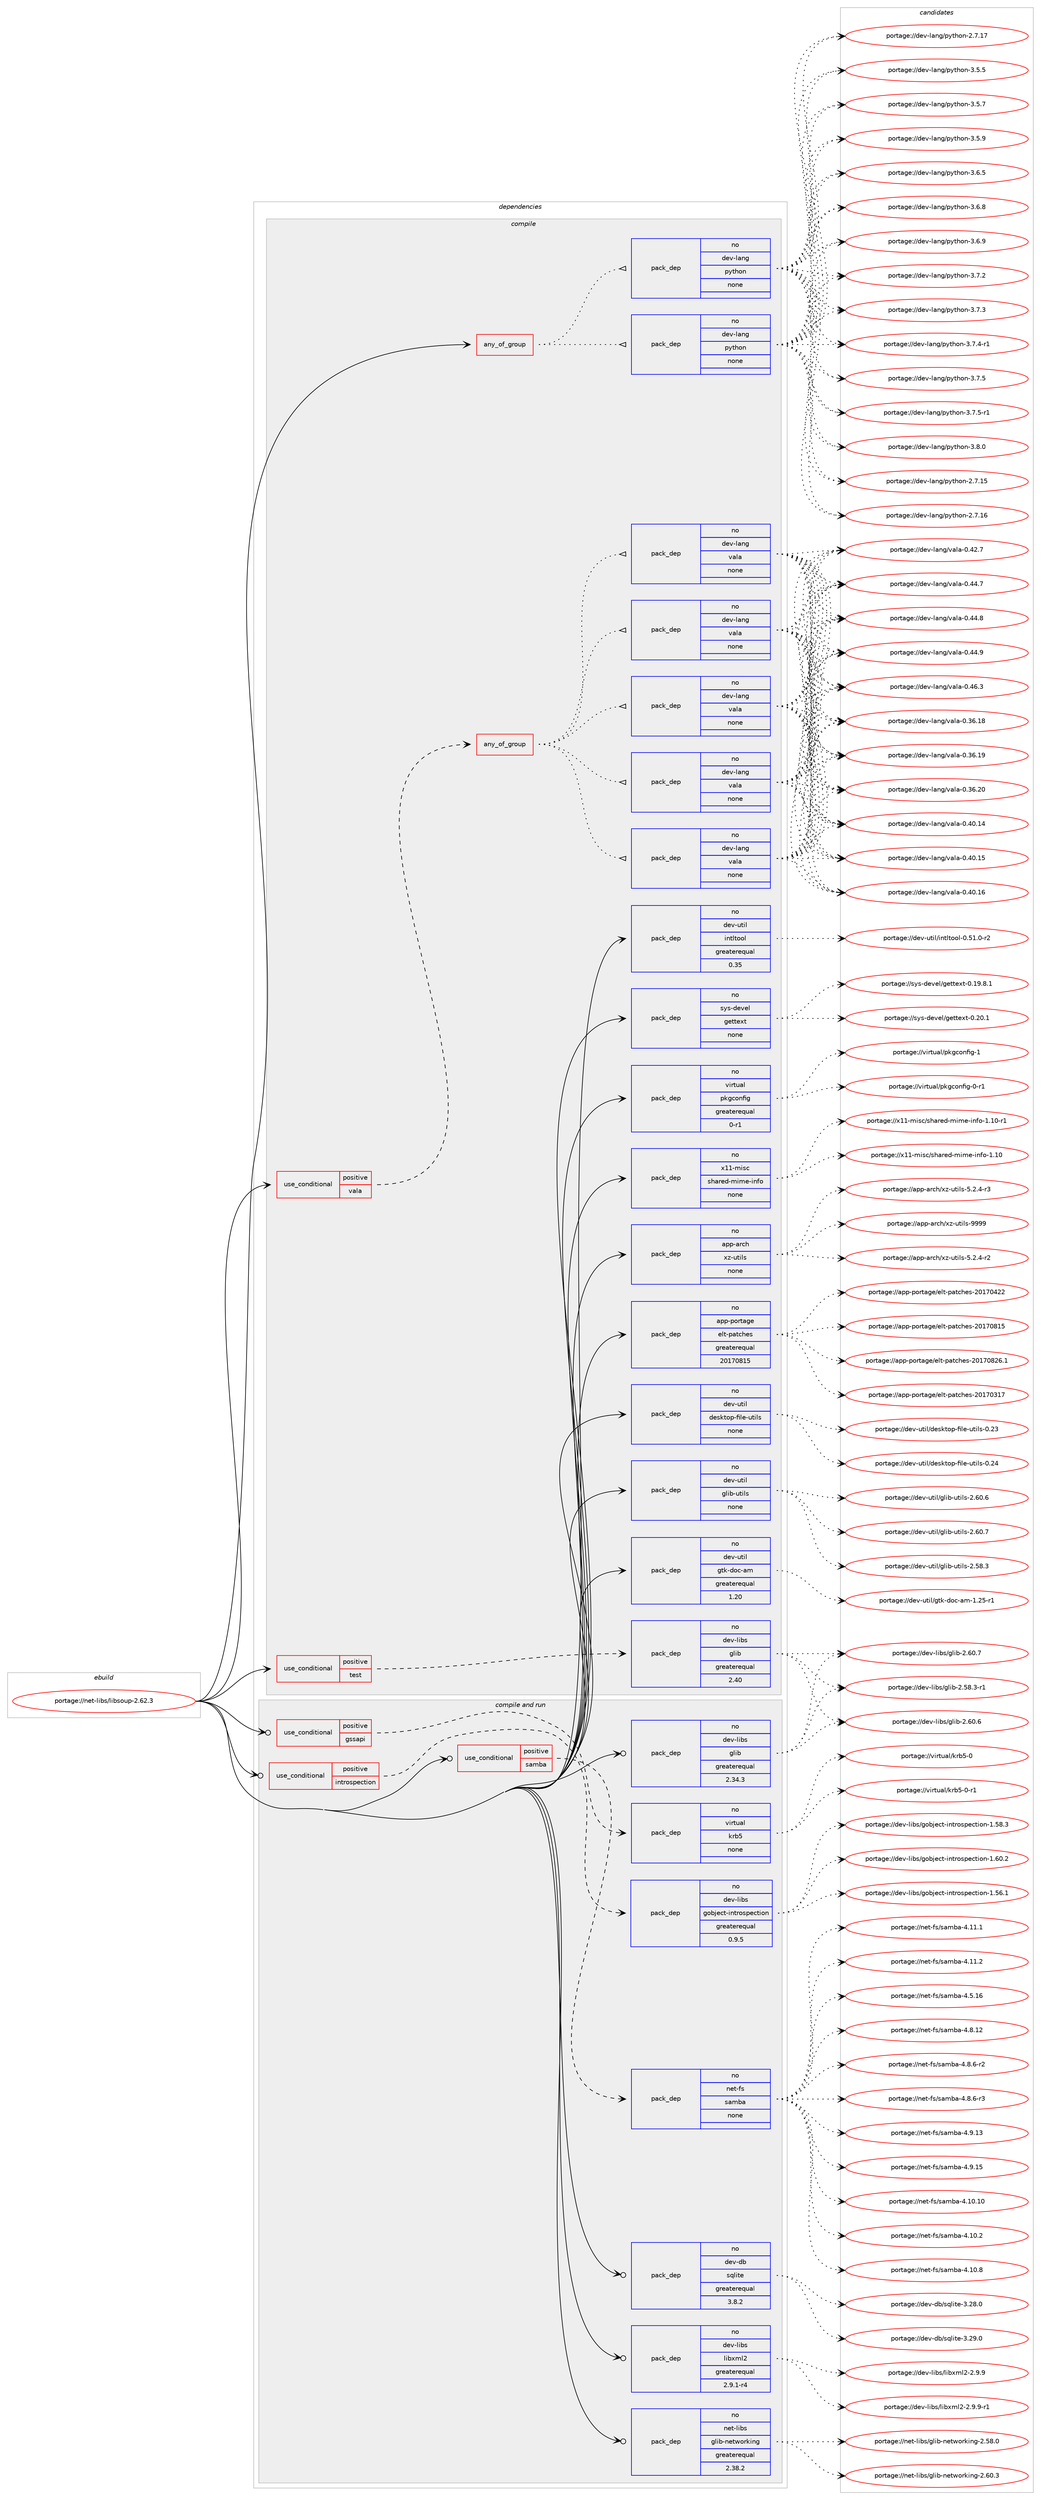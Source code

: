 digraph prolog {

# *************
# Graph options
# *************

newrank=true;
concentrate=true;
compound=true;
graph [rankdir=LR,fontname=Helvetica,fontsize=10,ranksep=1.5];#, ranksep=2.5, nodesep=0.2];
edge  [arrowhead=vee];
node  [fontname=Helvetica,fontsize=10];

# **********
# The ebuild
# **********

subgraph cluster_leftcol {
color=gray;
rank=same;
label=<<i>ebuild</i>>;
id [label="portage://net-libs/libsoup-2.62.3", color=red, width=4, href="../net-libs/libsoup-2.62.3.svg"];
}

# ****************
# The dependencies
# ****************

subgraph cluster_midcol {
color=gray;
label=<<i>dependencies</i>>;
subgraph cluster_compile {
fillcolor="#eeeeee";
style=filled;
label=<<i>compile</i>>;
subgraph any5831 {
dependency360179 [label=<<TABLE BORDER="0" CELLBORDER="1" CELLSPACING="0" CELLPADDING="4"><TR><TD CELLPADDING="10">any_of_group</TD></TR></TABLE>>, shape=none, color=red];subgraph pack264161 {
dependency360180 [label=<<TABLE BORDER="0" CELLBORDER="1" CELLSPACING="0" CELLPADDING="4" WIDTH="220"><TR><TD ROWSPAN="6" CELLPADDING="30">pack_dep</TD></TR><TR><TD WIDTH="110">no</TD></TR><TR><TD>dev-lang</TD></TR><TR><TD>python</TD></TR><TR><TD>none</TD></TR><TR><TD></TD></TR></TABLE>>, shape=none, color=blue];
}
dependency360179:e -> dependency360180:w [weight=20,style="dotted",arrowhead="oinv"];
subgraph pack264162 {
dependency360181 [label=<<TABLE BORDER="0" CELLBORDER="1" CELLSPACING="0" CELLPADDING="4" WIDTH="220"><TR><TD ROWSPAN="6" CELLPADDING="30">pack_dep</TD></TR><TR><TD WIDTH="110">no</TD></TR><TR><TD>dev-lang</TD></TR><TR><TD>python</TD></TR><TR><TD>none</TD></TR><TR><TD></TD></TR></TABLE>>, shape=none, color=blue];
}
dependency360179:e -> dependency360181:w [weight=20,style="dotted",arrowhead="oinv"];
}
id:e -> dependency360179:w [weight=20,style="solid",arrowhead="vee"];
subgraph cond90035 {
dependency360182 [label=<<TABLE BORDER="0" CELLBORDER="1" CELLSPACING="0" CELLPADDING="4"><TR><TD ROWSPAN="3" CELLPADDING="10">use_conditional</TD></TR><TR><TD>positive</TD></TR><TR><TD>test</TD></TR></TABLE>>, shape=none, color=red];
subgraph pack264163 {
dependency360183 [label=<<TABLE BORDER="0" CELLBORDER="1" CELLSPACING="0" CELLPADDING="4" WIDTH="220"><TR><TD ROWSPAN="6" CELLPADDING="30">pack_dep</TD></TR><TR><TD WIDTH="110">no</TD></TR><TR><TD>dev-libs</TD></TR><TR><TD>glib</TD></TR><TR><TD>greaterequal</TD></TR><TR><TD>2.40</TD></TR></TABLE>>, shape=none, color=blue];
}
dependency360182:e -> dependency360183:w [weight=20,style="dashed",arrowhead="vee"];
}
id:e -> dependency360182:w [weight=20,style="solid",arrowhead="vee"];
subgraph cond90036 {
dependency360184 [label=<<TABLE BORDER="0" CELLBORDER="1" CELLSPACING="0" CELLPADDING="4"><TR><TD ROWSPAN="3" CELLPADDING="10">use_conditional</TD></TR><TR><TD>positive</TD></TR><TR><TD>vala</TD></TR></TABLE>>, shape=none, color=red];
subgraph any5832 {
dependency360185 [label=<<TABLE BORDER="0" CELLBORDER="1" CELLSPACING="0" CELLPADDING="4"><TR><TD CELLPADDING="10">any_of_group</TD></TR></TABLE>>, shape=none, color=red];subgraph pack264164 {
dependency360186 [label=<<TABLE BORDER="0" CELLBORDER="1" CELLSPACING="0" CELLPADDING="4" WIDTH="220"><TR><TD ROWSPAN="6" CELLPADDING="30">pack_dep</TD></TR><TR><TD WIDTH="110">no</TD></TR><TR><TD>dev-lang</TD></TR><TR><TD>vala</TD></TR><TR><TD>none</TD></TR><TR><TD></TD></TR></TABLE>>, shape=none, color=blue];
}
dependency360185:e -> dependency360186:w [weight=20,style="dotted",arrowhead="oinv"];
subgraph pack264165 {
dependency360187 [label=<<TABLE BORDER="0" CELLBORDER="1" CELLSPACING="0" CELLPADDING="4" WIDTH="220"><TR><TD ROWSPAN="6" CELLPADDING="30">pack_dep</TD></TR><TR><TD WIDTH="110">no</TD></TR><TR><TD>dev-lang</TD></TR><TR><TD>vala</TD></TR><TR><TD>none</TD></TR><TR><TD></TD></TR></TABLE>>, shape=none, color=blue];
}
dependency360185:e -> dependency360187:w [weight=20,style="dotted",arrowhead="oinv"];
subgraph pack264166 {
dependency360188 [label=<<TABLE BORDER="0" CELLBORDER="1" CELLSPACING="0" CELLPADDING="4" WIDTH="220"><TR><TD ROWSPAN="6" CELLPADDING="30">pack_dep</TD></TR><TR><TD WIDTH="110">no</TD></TR><TR><TD>dev-lang</TD></TR><TR><TD>vala</TD></TR><TR><TD>none</TD></TR><TR><TD></TD></TR></TABLE>>, shape=none, color=blue];
}
dependency360185:e -> dependency360188:w [weight=20,style="dotted",arrowhead="oinv"];
subgraph pack264167 {
dependency360189 [label=<<TABLE BORDER="0" CELLBORDER="1" CELLSPACING="0" CELLPADDING="4" WIDTH="220"><TR><TD ROWSPAN="6" CELLPADDING="30">pack_dep</TD></TR><TR><TD WIDTH="110">no</TD></TR><TR><TD>dev-lang</TD></TR><TR><TD>vala</TD></TR><TR><TD>none</TD></TR><TR><TD></TD></TR></TABLE>>, shape=none, color=blue];
}
dependency360185:e -> dependency360189:w [weight=20,style="dotted",arrowhead="oinv"];
subgraph pack264168 {
dependency360190 [label=<<TABLE BORDER="0" CELLBORDER="1" CELLSPACING="0" CELLPADDING="4" WIDTH="220"><TR><TD ROWSPAN="6" CELLPADDING="30">pack_dep</TD></TR><TR><TD WIDTH="110">no</TD></TR><TR><TD>dev-lang</TD></TR><TR><TD>vala</TD></TR><TR><TD>none</TD></TR><TR><TD></TD></TR></TABLE>>, shape=none, color=blue];
}
dependency360185:e -> dependency360190:w [weight=20,style="dotted",arrowhead="oinv"];
}
dependency360184:e -> dependency360185:w [weight=20,style="dashed",arrowhead="vee"];
}
id:e -> dependency360184:w [weight=20,style="solid",arrowhead="vee"];
subgraph pack264169 {
dependency360191 [label=<<TABLE BORDER="0" CELLBORDER="1" CELLSPACING="0" CELLPADDING="4" WIDTH="220"><TR><TD ROWSPAN="6" CELLPADDING="30">pack_dep</TD></TR><TR><TD WIDTH="110">no</TD></TR><TR><TD>app-arch</TD></TR><TR><TD>xz-utils</TD></TR><TR><TD>none</TD></TR><TR><TD></TD></TR></TABLE>>, shape=none, color=blue];
}
id:e -> dependency360191:w [weight=20,style="solid",arrowhead="vee"];
subgraph pack264170 {
dependency360192 [label=<<TABLE BORDER="0" CELLBORDER="1" CELLSPACING="0" CELLPADDING="4" WIDTH="220"><TR><TD ROWSPAN="6" CELLPADDING="30">pack_dep</TD></TR><TR><TD WIDTH="110">no</TD></TR><TR><TD>app-portage</TD></TR><TR><TD>elt-patches</TD></TR><TR><TD>greaterequal</TD></TR><TR><TD>20170815</TD></TR></TABLE>>, shape=none, color=blue];
}
id:e -> dependency360192:w [weight=20,style="solid",arrowhead="vee"];
subgraph pack264171 {
dependency360193 [label=<<TABLE BORDER="0" CELLBORDER="1" CELLSPACING="0" CELLPADDING="4" WIDTH="220"><TR><TD ROWSPAN="6" CELLPADDING="30">pack_dep</TD></TR><TR><TD WIDTH="110">no</TD></TR><TR><TD>dev-util</TD></TR><TR><TD>desktop-file-utils</TD></TR><TR><TD>none</TD></TR><TR><TD></TD></TR></TABLE>>, shape=none, color=blue];
}
id:e -> dependency360193:w [weight=20,style="solid",arrowhead="vee"];
subgraph pack264172 {
dependency360194 [label=<<TABLE BORDER="0" CELLBORDER="1" CELLSPACING="0" CELLPADDING="4" WIDTH="220"><TR><TD ROWSPAN="6" CELLPADDING="30">pack_dep</TD></TR><TR><TD WIDTH="110">no</TD></TR><TR><TD>dev-util</TD></TR><TR><TD>glib-utils</TD></TR><TR><TD>none</TD></TR><TR><TD></TD></TR></TABLE>>, shape=none, color=blue];
}
id:e -> dependency360194:w [weight=20,style="solid",arrowhead="vee"];
subgraph pack264173 {
dependency360195 [label=<<TABLE BORDER="0" CELLBORDER="1" CELLSPACING="0" CELLPADDING="4" WIDTH="220"><TR><TD ROWSPAN="6" CELLPADDING="30">pack_dep</TD></TR><TR><TD WIDTH="110">no</TD></TR><TR><TD>dev-util</TD></TR><TR><TD>gtk-doc-am</TD></TR><TR><TD>greaterequal</TD></TR><TR><TD>1.20</TD></TR></TABLE>>, shape=none, color=blue];
}
id:e -> dependency360195:w [weight=20,style="solid",arrowhead="vee"];
subgraph pack264174 {
dependency360196 [label=<<TABLE BORDER="0" CELLBORDER="1" CELLSPACING="0" CELLPADDING="4" WIDTH="220"><TR><TD ROWSPAN="6" CELLPADDING="30">pack_dep</TD></TR><TR><TD WIDTH="110">no</TD></TR><TR><TD>dev-util</TD></TR><TR><TD>intltool</TD></TR><TR><TD>greaterequal</TD></TR><TR><TD>0.35</TD></TR></TABLE>>, shape=none, color=blue];
}
id:e -> dependency360196:w [weight=20,style="solid",arrowhead="vee"];
subgraph pack264175 {
dependency360197 [label=<<TABLE BORDER="0" CELLBORDER="1" CELLSPACING="0" CELLPADDING="4" WIDTH="220"><TR><TD ROWSPAN="6" CELLPADDING="30">pack_dep</TD></TR><TR><TD WIDTH="110">no</TD></TR><TR><TD>sys-devel</TD></TR><TR><TD>gettext</TD></TR><TR><TD>none</TD></TR><TR><TD></TD></TR></TABLE>>, shape=none, color=blue];
}
id:e -> dependency360197:w [weight=20,style="solid",arrowhead="vee"];
subgraph pack264176 {
dependency360198 [label=<<TABLE BORDER="0" CELLBORDER="1" CELLSPACING="0" CELLPADDING="4" WIDTH="220"><TR><TD ROWSPAN="6" CELLPADDING="30">pack_dep</TD></TR><TR><TD WIDTH="110">no</TD></TR><TR><TD>virtual</TD></TR><TR><TD>pkgconfig</TD></TR><TR><TD>greaterequal</TD></TR><TR><TD>0-r1</TD></TR></TABLE>>, shape=none, color=blue];
}
id:e -> dependency360198:w [weight=20,style="solid",arrowhead="vee"];
subgraph pack264177 {
dependency360199 [label=<<TABLE BORDER="0" CELLBORDER="1" CELLSPACING="0" CELLPADDING="4" WIDTH="220"><TR><TD ROWSPAN="6" CELLPADDING="30">pack_dep</TD></TR><TR><TD WIDTH="110">no</TD></TR><TR><TD>x11-misc</TD></TR><TR><TD>shared-mime-info</TD></TR><TR><TD>none</TD></TR><TR><TD></TD></TR></TABLE>>, shape=none, color=blue];
}
id:e -> dependency360199:w [weight=20,style="solid",arrowhead="vee"];
}
subgraph cluster_compileandrun {
fillcolor="#eeeeee";
style=filled;
label=<<i>compile and run</i>>;
subgraph cond90037 {
dependency360200 [label=<<TABLE BORDER="0" CELLBORDER="1" CELLSPACING="0" CELLPADDING="4"><TR><TD ROWSPAN="3" CELLPADDING="10">use_conditional</TD></TR><TR><TD>positive</TD></TR><TR><TD>gssapi</TD></TR></TABLE>>, shape=none, color=red];
subgraph pack264178 {
dependency360201 [label=<<TABLE BORDER="0" CELLBORDER="1" CELLSPACING="0" CELLPADDING="4" WIDTH="220"><TR><TD ROWSPAN="6" CELLPADDING="30">pack_dep</TD></TR><TR><TD WIDTH="110">no</TD></TR><TR><TD>virtual</TD></TR><TR><TD>krb5</TD></TR><TR><TD>none</TD></TR><TR><TD></TD></TR></TABLE>>, shape=none, color=blue];
}
dependency360200:e -> dependency360201:w [weight=20,style="dashed",arrowhead="vee"];
}
id:e -> dependency360200:w [weight=20,style="solid",arrowhead="odotvee"];
subgraph cond90038 {
dependency360202 [label=<<TABLE BORDER="0" CELLBORDER="1" CELLSPACING="0" CELLPADDING="4"><TR><TD ROWSPAN="3" CELLPADDING="10">use_conditional</TD></TR><TR><TD>positive</TD></TR><TR><TD>introspection</TD></TR></TABLE>>, shape=none, color=red];
subgraph pack264179 {
dependency360203 [label=<<TABLE BORDER="0" CELLBORDER="1" CELLSPACING="0" CELLPADDING="4" WIDTH="220"><TR><TD ROWSPAN="6" CELLPADDING="30">pack_dep</TD></TR><TR><TD WIDTH="110">no</TD></TR><TR><TD>dev-libs</TD></TR><TR><TD>gobject-introspection</TD></TR><TR><TD>greaterequal</TD></TR><TR><TD>0.9.5</TD></TR></TABLE>>, shape=none, color=blue];
}
dependency360202:e -> dependency360203:w [weight=20,style="dashed",arrowhead="vee"];
}
id:e -> dependency360202:w [weight=20,style="solid",arrowhead="odotvee"];
subgraph cond90039 {
dependency360204 [label=<<TABLE BORDER="0" CELLBORDER="1" CELLSPACING="0" CELLPADDING="4"><TR><TD ROWSPAN="3" CELLPADDING="10">use_conditional</TD></TR><TR><TD>positive</TD></TR><TR><TD>samba</TD></TR></TABLE>>, shape=none, color=red];
subgraph pack264180 {
dependency360205 [label=<<TABLE BORDER="0" CELLBORDER="1" CELLSPACING="0" CELLPADDING="4" WIDTH="220"><TR><TD ROWSPAN="6" CELLPADDING="30">pack_dep</TD></TR><TR><TD WIDTH="110">no</TD></TR><TR><TD>net-fs</TD></TR><TR><TD>samba</TD></TR><TR><TD>none</TD></TR><TR><TD></TD></TR></TABLE>>, shape=none, color=blue];
}
dependency360204:e -> dependency360205:w [weight=20,style="dashed",arrowhead="vee"];
}
id:e -> dependency360204:w [weight=20,style="solid",arrowhead="odotvee"];
subgraph pack264181 {
dependency360206 [label=<<TABLE BORDER="0" CELLBORDER="1" CELLSPACING="0" CELLPADDING="4" WIDTH="220"><TR><TD ROWSPAN="6" CELLPADDING="30">pack_dep</TD></TR><TR><TD WIDTH="110">no</TD></TR><TR><TD>dev-db</TD></TR><TR><TD>sqlite</TD></TR><TR><TD>greaterequal</TD></TR><TR><TD>3.8.2</TD></TR></TABLE>>, shape=none, color=blue];
}
id:e -> dependency360206:w [weight=20,style="solid",arrowhead="odotvee"];
subgraph pack264182 {
dependency360207 [label=<<TABLE BORDER="0" CELLBORDER="1" CELLSPACING="0" CELLPADDING="4" WIDTH="220"><TR><TD ROWSPAN="6" CELLPADDING="30">pack_dep</TD></TR><TR><TD WIDTH="110">no</TD></TR><TR><TD>dev-libs</TD></TR><TR><TD>glib</TD></TR><TR><TD>greaterequal</TD></TR><TR><TD>2.34.3</TD></TR></TABLE>>, shape=none, color=blue];
}
id:e -> dependency360207:w [weight=20,style="solid",arrowhead="odotvee"];
subgraph pack264183 {
dependency360208 [label=<<TABLE BORDER="0" CELLBORDER="1" CELLSPACING="0" CELLPADDING="4" WIDTH="220"><TR><TD ROWSPAN="6" CELLPADDING="30">pack_dep</TD></TR><TR><TD WIDTH="110">no</TD></TR><TR><TD>dev-libs</TD></TR><TR><TD>libxml2</TD></TR><TR><TD>greaterequal</TD></TR><TR><TD>2.9.1-r4</TD></TR></TABLE>>, shape=none, color=blue];
}
id:e -> dependency360208:w [weight=20,style="solid",arrowhead="odotvee"];
subgraph pack264184 {
dependency360209 [label=<<TABLE BORDER="0" CELLBORDER="1" CELLSPACING="0" CELLPADDING="4" WIDTH="220"><TR><TD ROWSPAN="6" CELLPADDING="30">pack_dep</TD></TR><TR><TD WIDTH="110">no</TD></TR><TR><TD>net-libs</TD></TR><TR><TD>glib-networking</TD></TR><TR><TD>greaterequal</TD></TR><TR><TD>2.38.2</TD></TR></TABLE>>, shape=none, color=blue];
}
id:e -> dependency360209:w [weight=20,style="solid",arrowhead="odotvee"];
}
subgraph cluster_run {
fillcolor="#eeeeee";
style=filled;
label=<<i>run</i>>;
}
}

# **************
# The candidates
# **************

subgraph cluster_choices {
rank=same;
color=gray;
label=<<i>candidates</i>>;

subgraph choice264161 {
color=black;
nodesep=1;
choiceportage10010111845108971101034711212111610411111045504655464953 [label="portage://dev-lang/python-2.7.15", color=red, width=4,href="../dev-lang/python-2.7.15.svg"];
choiceportage10010111845108971101034711212111610411111045504655464954 [label="portage://dev-lang/python-2.7.16", color=red, width=4,href="../dev-lang/python-2.7.16.svg"];
choiceportage10010111845108971101034711212111610411111045504655464955 [label="portage://dev-lang/python-2.7.17", color=red, width=4,href="../dev-lang/python-2.7.17.svg"];
choiceportage100101118451089711010347112121116104111110455146534653 [label="portage://dev-lang/python-3.5.5", color=red, width=4,href="../dev-lang/python-3.5.5.svg"];
choiceportage100101118451089711010347112121116104111110455146534655 [label="portage://dev-lang/python-3.5.7", color=red, width=4,href="../dev-lang/python-3.5.7.svg"];
choiceportage100101118451089711010347112121116104111110455146534657 [label="portage://dev-lang/python-3.5.9", color=red, width=4,href="../dev-lang/python-3.5.9.svg"];
choiceportage100101118451089711010347112121116104111110455146544653 [label="portage://dev-lang/python-3.6.5", color=red, width=4,href="../dev-lang/python-3.6.5.svg"];
choiceportage100101118451089711010347112121116104111110455146544656 [label="portage://dev-lang/python-3.6.8", color=red, width=4,href="../dev-lang/python-3.6.8.svg"];
choiceportage100101118451089711010347112121116104111110455146544657 [label="portage://dev-lang/python-3.6.9", color=red, width=4,href="../dev-lang/python-3.6.9.svg"];
choiceportage100101118451089711010347112121116104111110455146554650 [label="portage://dev-lang/python-3.7.2", color=red, width=4,href="../dev-lang/python-3.7.2.svg"];
choiceportage100101118451089711010347112121116104111110455146554651 [label="portage://dev-lang/python-3.7.3", color=red, width=4,href="../dev-lang/python-3.7.3.svg"];
choiceportage1001011184510897110103471121211161041111104551465546524511449 [label="portage://dev-lang/python-3.7.4-r1", color=red, width=4,href="../dev-lang/python-3.7.4-r1.svg"];
choiceportage100101118451089711010347112121116104111110455146554653 [label="portage://dev-lang/python-3.7.5", color=red, width=4,href="../dev-lang/python-3.7.5.svg"];
choiceportage1001011184510897110103471121211161041111104551465546534511449 [label="portage://dev-lang/python-3.7.5-r1", color=red, width=4,href="../dev-lang/python-3.7.5-r1.svg"];
choiceportage100101118451089711010347112121116104111110455146564648 [label="portage://dev-lang/python-3.8.0", color=red, width=4,href="../dev-lang/python-3.8.0.svg"];
dependency360180:e -> choiceportage10010111845108971101034711212111610411111045504655464953:w [style=dotted,weight="100"];
dependency360180:e -> choiceportage10010111845108971101034711212111610411111045504655464954:w [style=dotted,weight="100"];
dependency360180:e -> choiceportage10010111845108971101034711212111610411111045504655464955:w [style=dotted,weight="100"];
dependency360180:e -> choiceportage100101118451089711010347112121116104111110455146534653:w [style=dotted,weight="100"];
dependency360180:e -> choiceportage100101118451089711010347112121116104111110455146534655:w [style=dotted,weight="100"];
dependency360180:e -> choiceportage100101118451089711010347112121116104111110455146534657:w [style=dotted,weight="100"];
dependency360180:e -> choiceportage100101118451089711010347112121116104111110455146544653:w [style=dotted,weight="100"];
dependency360180:e -> choiceportage100101118451089711010347112121116104111110455146544656:w [style=dotted,weight="100"];
dependency360180:e -> choiceportage100101118451089711010347112121116104111110455146544657:w [style=dotted,weight="100"];
dependency360180:e -> choiceportage100101118451089711010347112121116104111110455146554650:w [style=dotted,weight="100"];
dependency360180:e -> choiceportage100101118451089711010347112121116104111110455146554651:w [style=dotted,weight="100"];
dependency360180:e -> choiceportage1001011184510897110103471121211161041111104551465546524511449:w [style=dotted,weight="100"];
dependency360180:e -> choiceportage100101118451089711010347112121116104111110455146554653:w [style=dotted,weight="100"];
dependency360180:e -> choiceportage1001011184510897110103471121211161041111104551465546534511449:w [style=dotted,weight="100"];
dependency360180:e -> choiceportage100101118451089711010347112121116104111110455146564648:w [style=dotted,weight="100"];
}
subgraph choice264162 {
color=black;
nodesep=1;
choiceportage10010111845108971101034711212111610411111045504655464953 [label="portage://dev-lang/python-2.7.15", color=red, width=4,href="../dev-lang/python-2.7.15.svg"];
choiceportage10010111845108971101034711212111610411111045504655464954 [label="portage://dev-lang/python-2.7.16", color=red, width=4,href="../dev-lang/python-2.7.16.svg"];
choiceportage10010111845108971101034711212111610411111045504655464955 [label="portage://dev-lang/python-2.7.17", color=red, width=4,href="../dev-lang/python-2.7.17.svg"];
choiceportage100101118451089711010347112121116104111110455146534653 [label="portage://dev-lang/python-3.5.5", color=red, width=4,href="../dev-lang/python-3.5.5.svg"];
choiceportage100101118451089711010347112121116104111110455146534655 [label="portage://dev-lang/python-3.5.7", color=red, width=4,href="../dev-lang/python-3.5.7.svg"];
choiceportage100101118451089711010347112121116104111110455146534657 [label="portage://dev-lang/python-3.5.9", color=red, width=4,href="../dev-lang/python-3.5.9.svg"];
choiceportage100101118451089711010347112121116104111110455146544653 [label="portage://dev-lang/python-3.6.5", color=red, width=4,href="../dev-lang/python-3.6.5.svg"];
choiceportage100101118451089711010347112121116104111110455146544656 [label="portage://dev-lang/python-3.6.8", color=red, width=4,href="../dev-lang/python-3.6.8.svg"];
choiceportage100101118451089711010347112121116104111110455146544657 [label="portage://dev-lang/python-3.6.9", color=red, width=4,href="../dev-lang/python-3.6.9.svg"];
choiceportage100101118451089711010347112121116104111110455146554650 [label="portage://dev-lang/python-3.7.2", color=red, width=4,href="../dev-lang/python-3.7.2.svg"];
choiceportage100101118451089711010347112121116104111110455146554651 [label="portage://dev-lang/python-3.7.3", color=red, width=4,href="../dev-lang/python-3.7.3.svg"];
choiceportage1001011184510897110103471121211161041111104551465546524511449 [label="portage://dev-lang/python-3.7.4-r1", color=red, width=4,href="../dev-lang/python-3.7.4-r1.svg"];
choiceportage100101118451089711010347112121116104111110455146554653 [label="portage://dev-lang/python-3.7.5", color=red, width=4,href="../dev-lang/python-3.7.5.svg"];
choiceportage1001011184510897110103471121211161041111104551465546534511449 [label="portage://dev-lang/python-3.7.5-r1", color=red, width=4,href="../dev-lang/python-3.7.5-r1.svg"];
choiceportage100101118451089711010347112121116104111110455146564648 [label="portage://dev-lang/python-3.8.0", color=red, width=4,href="../dev-lang/python-3.8.0.svg"];
dependency360181:e -> choiceportage10010111845108971101034711212111610411111045504655464953:w [style=dotted,weight="100"];
dependency360181:e -> choiceportage10010111845108971101034711212111610411111045504655464954:w [style=dotted,weight="100"];
dependency360181:e -> choiceportage10010111845108971101034711212111610411111045504655464955:w [style=dotted,weight="100"];
dependency360181:e -> choiceportage100101118451089711010347112121116104111110455146534653:w [style=dotted,weight="100"];
dependency360181:e -> choiceportage100101118451089711010347112121116104111110455146534655:w [style=dotted,weight="100"];
dependency360181:e -> choiceportage100101118451089711010347112121116104111110455146534657:w [style=dotted,weight="100"];
dependency360181:e -> choiceportage100101118451089711010347112121116104111110455146544653:w [style=dotted,weight="100"];
dependency360181:e -> choiceportage100101118451089711010347112121116104111110455146544656:w [style=dotted,weight="100"];
dependency360181:e -> choiceportage100101118451089711010347112121116104111110455146544657:w [style=dotted,weight="100"];
dependency360181:e -> choiceportage100101118451089711010347112121116104111110455146554650:w [style=dotted,weight="100"];
dependency360181:e -> choiceportage100101118451089711010347112121116104111110455146554651:w [style=dotted,weight="100"];
dependency360181:e -> choiceportage1001011184510897110103471121211161041111104551465546524511449:w [style=dotted,weight="100"];
dependency360181:e -> choiceportage100101118451089711010347112121116104111110455146554653:w [style=dotted,weight="100"];
dependency360181:e -> choiceportage1001011184510897110103471121211161041111104551465546534511449:w [style=dotted,weight="100"];
dependency360181:e -> choiceportage100101118451089711010347112121116104111110455146564648:w [style=dotted,weight="100"];
}
subgraph choice264163 {
color=black;
nodesep=1;
choiceportage10010111845108105981154710310810598455046535646514511449 [label="portage://dev-libs/glib-2.58.3-r1", color=red, width=4,href="../dev-libs/glib-2.58.3-r1.svg"];
choiceportage1001011184510810598115471031081059845504654484654 [label="portage://dev-libs/glib-2.60.6", color=red, width=4,href="../dev-libs/glib-2.60.6.svg"];
choiceportage1001011184510810598115471031081059845504654484655 [label="portage://dev-libs/glib-2.60.7", color=red, width=4,href="../dev-libs/glib-2.60.7.svg"];
dependency360183:e -> choiceportage10010111845108105981154710310810598455046535646514511449:w [style=dotted,weight="100"];
dependency360183:e -> choiceportage1001011184510810598115471031081059845504654484654:w [style=dotted,weight="100"];
dependency360183:e -> choiceportage1001011184510810598115471031081059845504654484655:w [style=dotted,weight="100"];
}
subgraph choice264164 {
color=black;
nodesep=1;
choiceportage10010111845108971101034711897108974548465154464956 [label="portage://dev-lang/vala-0.36.18", color=red, width=4,href="../dev-lang/vala-0.36.18.svg"];
choiceportage10010111845108971101034711897108974548465154464957 [label="portage://dev-lang/vala-0.36.19", color=red, width=4,href="../dev-lang/vala-0.36.19.svg"];
choiceportage10010111845108971101034711897108974548465154465048 [label="portage://dev-lang/vala-0.36.20", color=red, width=4,href="../dev-lang/vala-0.36.20.svg"];
choiceportage10010111845108971101034711897108974548465248464952 [label="portage://dev-lang/vala-0.40.14", color=red, width=4,href="../dev-lang/vala-0.40.14.svg"];
choiceportage10010111845108971101034711897108974548465248464953 [label="portage://dev-lang/vala-0.40.15", color=red, width=4,href="../dev-lang/vala-0.40.15.svg"];
choiceportage10010111845108971101034711897108974548465248464954 [label="portage://dev-lang/vala-0.40.16", color=red, width=4,href="../dev-lang/vala-0.40.16.svg"];
choiceportage100101118451089711010347118971089745484652504655 [label="portage://dev-lang/vala-0.42.7", color=red, width=4,href="../dev-lang/vala-0.42.7.svg"];
choiceportage100101118451089711010347118971089745484652524655 [label="portage://dev-lang/vala-0.44.7", color=red, width=4,href="../dev-lang/vala-0.44.7.svg"];
choiceportage100101118451089711010347118971089745484652524656 [label="portage://dev-lang/vala-0.44.8", color=red, width=4,href="../dev-lang/vala-0.44.8.svg"];
choiceportage100101118451089711010347118971089745484652524657 [label="portage://dev-lang/vala-0.44.9", color=red, width=4,href="../dev-lang/vala-0.44.9.svg"];
choiceportage100101118451089711010347118971089745484652544651 [label="portage://dev-lang/vala-0.46.3", color=red, width=4,href="../dev-lang/vala-0.46.3.svg"];
dependency360186:e -> choiceportage10010111845108971101034711897108974548465154464956:w [style=dotted,weight="100"];
dependency360186:e -> choiceportage10010111845108971101034711897108974548465154464957:w [style=dotted,weight="100"];
dependency360186:e -> choiceportage10010111845108971101034711897108974548465154465048:w [style=dotted,weight="100"];
dependency360186:e -> choiceportage10010111845108971101034711897108974548465248464952:w [style=dotted,weight="100"];
dependency360186:e -> choiceportage10010111845108971101034711897108974548465248464953:w [style=dotted,weight="100"];
dependency360186:e -> choiceportage10010111845108971101034711897108974548465248464954:w [style=dotted,weight="100"];
dependency360186:e -> choiceportage100101118451089711010347118971089745484652504655:w [style=dotted,weight="100"];
dependency360186:e -> choiceportage100101118451089711010347118971089745484652524655:w [style=dotted,weight="100"];
dependency360186:e -> choiceportage100101118451089711010347118971089745484652524656:w [style=dotted,weight="100"];
dependency360186:e -> choiceportage100101118451089711010347118971089745484652524657:w [style=dotted,weight="100"];
dependency360186:e -> choiceportage100101118451089711010347118971089745484652544651:w [style=dotted,weight="100"];
}
subgraph choice264165 {
color=black;
nodesep=1;
choiceportage10010111845108971101034711897108974548465154464956 [label="portage://dev-lang/vala-0.36.18", color=red, width=4,href="../dev-lang/vala-0.36.18.svg"];
choiceportage10010111845108971101034711897108974548465154464957 [label="portage://dev-lang/vala-0.36.19", color=red, width=4,href="../dev-lang/vala-0.36.19.svg"];
choiceportage10010111845108971101034711897108974548465154465048 [label="portage://dev-lang/vala-0.36.20", color=red, width=4,href="../dev-lang/vala-0.36.20.svg"];
choiceportage10010111845108971101034711897108974548465248464952 [label="portage://dev-lang/vala-0.40.14", color=red, width=4,href="../dev-lang/vala-0.40.14.svg"];
choiceportage10010111845108971101034711897108974548465248464953 [label="portage://dev-lang/vala-0.40.15", color=red, width=4,href="../dev-lang/vala-0.40.15.svg"];
choiceportage10010111845108971101034711897108974548465248464954 [label="portage://dev-lang/vala-0.40.16", color=red, width=4,href="../dev-lang/vala-0.40.16.svg"];
choiceportage100101118451089711010347118971089745484652504655 [label="portage://dev-lang/vala-0.42.7", color=red, width=4,href="../dev-lang/vala-0.42.7.svg"];
choiceportage100101118451089711010347118971089745484652524655 [label="portage://dev-lang/vala-0.44.7", color=red, width=4,href="../dev-lang/vala-0.44.7.svg"];
choiceportage100101118451089711010347118971089745484652524656 [label="portage://dev-lang/vala-0.44.8", color=red, width=4,href="../dev-lang/vala-0.44.8.svg"];
choiceportage100101118451089711010347118971089745484652524657 [label="portage://dev-lang/vala-0.44.9", color=red, width=4,href="../dev-lang/vala-0.44.9.svg"];
choiceportage100101118451089711010347118971089745484652544651 [label="portage://dev-lang/vala-0.46.3", color=red, width=4,href="../dev-lang/vala-0.46.3.svg"];
dependency360187:e -> choiceportage10010111845108971101034711897108974548465154464956:w [style=dotted,weight="100"];
dependency360187:e -> choiceportage10010111845108971101034711897108974548465154464957:w [style=dotted,weight="100"];
dependency360187:e -> choiceportage10010111845108971101034711897108974548465154465048:w [style=dotted,weight="100"];
dependency360187:e -> choiceportage10010111845108971101034711897108974548465248464952:w [style=dotted,weight="100"];
dependency360187:e -> choiceportage10010111845108971101034711897108974548465248464953:w [style=dotted,weight="100"];
dependency360187:e -> choiceportage10010111845108971101034711897108974548465248464954:w [style=dotted,weight="100"];
dependency360187:e -> choiceportage100101118451089711010347118971089745484652504655:w [style=dotted,weight="100"];
dependency360187:e -> choiceportage100101118451089711010347118971089745484652524655:w [style=dotted,weight="100"];
dependency360187:e -> choiceportage100101118451089711010347118971089745484652524656:w [style=dotted,weight="100"];
dependency360187:e -> choiceportage100101118451089711010347118971089745484652524657:w [style=dotted,weight="100"];
dependency360187:e -> choiceportage100101118451089711010347118971089745484652544651:w [style=dotted,weight="100"];
}
subgraph choice264166 {
color=black;
nodesep=1;
choiceportage10010111845108971101034711897108974548465154464956 [label="portage://dev-lang/vala-0.36.18", color=red, width=4,href="../dev-lang/vala-0.36.18.svg"];
choiceportage10010111845108971101034711897108974548465154464957 [label="portage://dev-lang/vala-0.36.19", color=red, width=4,href="../dev-lang/vala-0.36.19.svg"];
choiceportage10010111845108971101034711897108974548465154465048 [label="portage://dev-lang/vala-0.36.20", color=red, width=4,href="../dev-lang/vala-0.36.20.svg"];
choiceportage10010111845108971101034711897108974548465248464952 [label="portage://dev-lang/vala-0.40.14", color=red, width=4,href="../dev-lang/vala-0.40.14.svg"];
choiceportage10010111845108971101034711897108974548465248464953 [label="portage://dev-lang/vala-0.40.15", color=red, width=4,href="../dev-lang/vala-0.40.15.svg"];
choiceportage10010111845108971101034711897108974548465248464954 [label="portage://dev-lang/vala-0.40.16", color=red, width=4,href="../dev-lang/vala-0.40.16.svg"];
choiceportage100101118451089711010347118971089745484652504655 [label="portage://dev-lang/vala-0.42.7", color=red, width=4,href="../dev-lang/vala-0.42.7.svg"];
choiceportage100101118451089711010347118971089745484652524655 [label="portage://dev-lang/vala-0.44.7", color=red, width=4,href="../dev-lang/vala-0.44.7.svg"];
choiceportage100101118451089711010347118971089745484652524656 [label="portage://dev-lang/vala-0.44.8", color=red, width=4,href="../dev-lang/vala-0.44.8.svg"];
choiceportage100101118451089711010347118971089745484652524657 [label="portage://dev-lang/vala-0.44.9", color=red, width=4,href="../dev-lang/vala-0.44.9.svg"];
choiceportage100101118451089711010347118971089745484652544651 [label="portage://dev-lang/vala-0.46.3", color=red, width=4,href="../dev-lang/vala-0.46.3.svg"];
dependency360188:e -> choiceportage10010111845108971101034711897108974548465154464956:w [style=dotted,weight="100"];
dependency360188:e -> choiceportage10010111845108971101034711897108974548465154464957:w [style=dotted,weight="100"];
dependency360188:e -> choiceportage10010111845108971101034711897108974548465154465048:w [style=dotted,weight="100"];
dependency360188:e -> choiceportage10010111845108971101034711897108974548465248464952:w [style=dotted,weight="100"];
dependency360188:e -> choiceportage10010111845108971101034711897108974548465248464953:w [style=dotted,weight="100"];
dependency360188:e -> choiceportage10010111845108971101034711897108974548465248464954:w [style=dotted,weight="100"];
dependency360188:e -> choiceportage100101118451089711010347118971089745484652504655:w [style=dotted,weight="100"];
dependency360188:e -> choiceportage100101118451089711010347118971089745484652524655:w [style=dotted,weight="100"];
dependency360188:e -> choiceportage100101118451089711010347118971089745484652524656:w [style=dotted,weight="100"];
dependency360188:e -> choiceportage100101118451089711010347118971089745484652524657:w [style=dotted,weight="100"];
dependency360188:e -> choiceportage100101118451089711010347118971089745484652544651:w [style=dotted,weight="100"];
}
subgraph choice264167 {
color=black;
nodesep=1;
choiceportage10010111845108971101034711897108974548465154464956 [label="portage://dev-lang/vala-0.36.18", color=red, width=4,href="../dev-lang/vala-0.36.18.svg"];
choiceportage10010111845108971101034711897108974548465154464957 [label="portage://dev-lang/vala-0.36.19", color=red, width=4,href="../dev-lang/vala-0.36.19.svg"];
choiceportage10010111845108971101034711897108974548465154465048 [label="portage://dev-lang/vala-0.36.20", color=red, width=4,href="../dev-lang/vala-0.36.20.svg"];
choiceportage10010111845108971101034711897108974548465248464952 [label="portage://dev-lang/vala-0.40.14", color=red, width=4,href="../dev-lang/vala-0.40.14.svg"];
choiceportage10010111845108971101034711897108974548465248464953 [label="portage://dev-lang/vala-0.40.15", color=red, width=4,href="../dev-lang/vala-0.40.15.svg"];
choiceportage10010111845108971101034711897108974548465248464954 [label="portage://dev-lang/vala-0.40.16", color=red, width=4,href="../dev-lang/vala-0.40.16.svg"];
choiceportage100101118451089711010347118971089745484652504655 [label="portage://dev-lang/vala-0.42.7", color=red, width=4,href="../dev-lang/vala-0.42.7.svg"];
choiceportage100101118451089711010347118971089745484652524655 [label="portage://dev-lang/vala-0.44.7", color=red, width=4,href="../dev-lang/vala-0.44.7.svg"];
choiceportage100101118451089711010347118971089745484652524656 [label="portage://dev-lang/vala-0.44.8", color=red, width=4,href="../dev-lang/vala-0.44.8.svg"];
choiceportage100101118451089711010347118971089745484652524657 [label="portage://dev-lang/vala-0.44.9", color=red, width=4,href="../dev-lang/vala-0.44.9.svg"];
choiceportage100101118451089711010347118971089745484652544651 [label="portage://dev-lang/vala-0.46.3", color=red, width=4,href="../dev-lang/vala-0.46.3.svg"];
dependency360189:e -> choiceportage10010111845108971101034711897108974548465154464956:w [style=dotted,weight="100"];
dependency360189:e -> choiceportage10010111845108971101034711897108974548465154464957:w [style=dotted,weight="100"];
dependency360189:e -> choiceportage10010111845108971101034711897108974548465154465048:w [style=dotted,weight="100"];
dependency360189:e -> choiceportage10010111845108971101034711897108974548465248464952:w [style=dotted,weight="100"];
dependency360189:e -> choiceportage10010111845108971101034711897108974548465248464953:w [style=dotted,weight="100"];
dependency360189:e -> choiceportage10010111845108971101034711897108974548465248464954:w [style=dotted,weight="100"];
dependency360189:e -> choiceportage100101118451089711010347118971089745484652504655:w [style=dotted,weight="100"];
dependency360189:e -> choiceportage100101118451089711010347118971089745484652524655:w [style=dotted,weight="100"];
dependency360189:e -> choiceportage100101118451089711010347118971089745484652524656:w [style=dotted,weight="100"];
dependency360189:e -> choiceportage100101118451089711010347118971089745484652524657:w [style=dotted,weight="100"];
dependency360189:e -> choiceportage100101118451089711010347118971089745484652544651:w [style=dotted,weight="100"];
}
subgraph choice264168 {
color=black;
nodesep=1;
choiceportage10010111845108971101034711897108974548465154464956 [label="portage://dev-lang/vala-0.36.18", color=red, width=4,href="../dev-lang/vala-0.36.18.svg"];
choiceportage10010111845108971101034711897108974548465154464957 [label="portage://dev-lang/vala-0.36.19", color=red, width=4,href="../dev-lang/vala-0.36.19.svg"];
choiceportage10010111845108971101034711897108974548465154465048 [label="portage://dev-lang/vala-0.36.20", color=red, width=4,href="../dev-lang/vala-0.36.20.svg"];
choiceportage10010111845108971101034711897108974548465248464952 [label="portage://dev-lang/vala-0.40.14", color=red, width=4,href="../dev-lang/vala-0.40.14.svg"];
choiceportage10010111845108971101034711897108974548465248464953 [label="portage://dev-lang/vala-0.40.15", color=red, width=4,href="../dev-lang/vala-0.40.15.svg"];
choiceportage10010111845108971101034711897108974548465248464954 [label="portage://dev-lang/vala-0.40.16", color=red, width=4,href="../dev-lang/vala-0.40.16.svg"];
choiceportage100101118451089711010347118971089745484652504655 [label="portage://dev-lang/vala-0.42.7", color=red, width=4,href="../dev-lang/vala-0.42.7.svg"];
choiceportage100101118451089711010347118971089745484652524655 [label="portage://dev-lang/vala-0.44.7", color=red, width=4,href="../dev-lang/vala-0.44.7.svg"];
choiceportage100101118451089711010347118971089745484652524656 [label="portage://dev-lang/vala-0.44.8", color=red, width=4,href="../dev-lang/vala-0.44.8.svg"];
choiceportage100101118451089711010347118971089745484652524657 [label="portage://dev-lang/vala-0.44.9", color=red, width=4,href="../dev-lang/vala-0.44.9.svg"];
choiceportage100101118451089711010347118971089745484652544651 [label="portage://dev-lang/vala-0.46.3", color=red, width=4,href="../dev-lang/vala-0.46.3.svg"];
dependency360190:e -> choiceportage10010111845108971101034711897108974548465154464956:w [style=dotted,weight="100"];
dependency360190:e -> choiceportage10010111845108971101034711897108974548465154464957:w [style=dotted,weight="100"];
dependency360190:e -> choiceportage10010111845108971101034711897108974548465154465048:w [style=dotted,weight="100"];
dependency360190:e -> choiceportage10010111845108971101034711897108974548465248464952:w [style=dotted,weight="100"];
dependency360190:e -> choiceportage10010111845108971101034711897108974548465248464953:w [style=dotted,weight="100"];
dependency360190:e -> choiceportage10010111845108971101034711897108974548465248464954:w [style=dotted,weight="100"];
dependency360190:e -> choiceportage100101118451089711010347118971089745484652504655:w [style=dotted,weight="100"];
dependency360190:e -> choiceportage100101118451089711010347118971089745484652524655:w [style=dotted,weight="100"];
dependency360190:e -> choiceportage100101118451089711010347118971089745484652524656:w [style=dotted,weight="100"];
dependency360190:e -> choiceportage100101118451089711010347118971089745484652524657:w [style=dotted,weight="100"];
dependency360190:e -> choiceportage100101118451089711010347118971089745484652544651:w [style=dotted,weight="100"];
}
subgraph choice264169 {
color=black;
nodesep=1;
choiceportage9711211245971149910447120122451171161051081154553465046524511450 [label="portage://app-arch/xz-utils-5.2.4-r2", color=red, width=4,href="../app-arch/xz-utils-5.2.4-r2.svg"];
choiceportage9711211245971149910447120122451171161051081154553465046524511451 [label="portage://app-arch/xz-utils-5.2.4-r3", color=red, width=4,href="../app-arch/xz-utils-5.2.4-r3.svg"];
choiceportage9711211245971149910447120122451171161051081154557575757 [label="portage://app-arch/xz-utils-9999", color=red, width=4,href="../app-arch/xz-utils-9999.svg"];
dependency360191:e -> choiceportage9711211245971149910447120122451171161051081154553465046524511450:w [style=dotted,weight="100"];
dependency360191:e -> choiceportage9711211245971149910447120122451171161051081154553465046524511451:w [style=dotted,weight="100"];
dependency360191:e -> choiceportage9711211245971149910447120122451171161051081154557575757:w [style=dotted,weight="100"];
}
subgraph choice264170 {
color=black;
nodesep=1;
choiceportage97112112451121111141169710310147101108116451129711699104101115455048495548514955 [label="portage://app-portage/elt-patches-20170317", color=red, width=4,href="../app-portage/elt-patches-20170317.svg"];
choiceportage97112112451121111141169710310147101108116451129711699104101115455048495548525050 [label="portage://app-portage/elt-patches-20170422", color=red, width=4,href="../app-portage/elt-patches-20170422.svg"];
choiceportage97112112451121111141169710310147101108116451129711699104101115455048495548564953 [label="portage://app-portage/elt-patches-20170815", color=red, width=4,href="../app-portage/elt-patches-20170815.svg"];
choiceportage971121124511211111411697103101471011081164511297116991041011154550484955485650544649 [label="portage://app-portage/elt-patches-20170826.1", color=red, width=4,href="../app-portage/elt-patches-20170826.1.svg"];
dependency360192:e -> choiceportage97112112451121111141169710310147101108116451129711699104101115455048495548514955:w [style=dotted,weight="100"];
dependency360192:e -> choiceportage97112112451121111141169710310147101108116451129711699104101115455048495548525050:w [style=dotted,weight="100"];
dependency360192:e -> choiceportage97112112451121111141169710310147101108116451129711699104101115455048495548564953:w [style=dotted,weight="100"];
dependency360192:e -> choiceportage971121124511211111411697103101471011081164511297116991041011154550484955485650544649:w [style=dotted,weight="100"];
}
subgraph choice264171 {
color=black;
nodesep=1;
choiceportage100101118451171161051084710010111510711611111245102105108101451171161051081154548465051 [label="portage://dev-util/desktop-file-utils-0.23", color=red, width=4,href="../dev-util/desktop-file-utils-0.23.svg"];
choiceportage100101118451171161051084710010111510711611111245102105108101451171161051081154548465052 [label="portage://dev-util/desktop-file-utils-0.24", color=red, width=4,href="../dev-util/desktop-file-utils-0.24.svg"];
dependency360193:e -> choiceportage100101118451171161051084710010111510711611111245102105108101451171161051081154548465051:w [style=dotted,weight="100"];
dependency360193:e -> choiceportage100101118451171161051084710010111510711611111245102105108101451171161051081154548465052:w [style=dotted,weight="100"];
}
subgraph choice264172 {
color=black;
nodesep=1;
choiceportage1001011184511711610510847103108105984511711610510811545504653564651 [label="portage://dev-util/glib-utils-2.58.3", color=red, width=4,href="../dev-util/glib-utils-2.58.3.svg"];
choiceportage1001011184511711610510847103108105984511711610510811545504654484654 [label="portage://dev-util/glib-utils-2.60.6", color=red, width=4,href="../dev-util/glib-utils-2.60.6.svg"];
choiceportage1001011184511711610510847103108105984511711610510811545504654484655 [label="portage://dev-util/glib-utils-2.60.7", color=red, width=4,href="../dev-util/glib-utils-2.60.7.svg"];
dependency360194:e -> choiceportage1001011184511711610510847103108105984511711610510811545504653564651:w [style=dotted,weight="100"];
dependency360194:e -> choiceportage1001011184511711610510847103108105984511711610510811545504654484654:w [style=dotted,weight="100"];
dependency360194:e -> choiceportage1001011184511711610510847103108105984511711610510811545504654484655:w [style=dotted,weight="100"];
}
subgraph choice264173 {
color=black;
nodesep=1;
choiceportage10010111845117116105108471031161074510011199459710945494650534511449 [label="portage://dev-util/gtk-doc-am-1.25-r1", color=red, width=4,href="../dev-util/gtk-doc-am-1.25-r1.svg"];
dependency360195:e -> choiceportage10010111845117116105108471031161074510011199459710945494650534511449:w [style=dotted,weight="100"];
}
subgraph choice264174 {
color=black;
nodesep=1;
choiceportage1001011184511711610510847105110116108116111111108454846534946484511450 [label="portage://dev-util/intltool-0.51.0-r2", color=red, width=4,href="../dev-util/intltool-0.51.0-r2.svg"];
dependency360196:e -> choiceportage1001011184511711610510847105110116108116111111108454846534946484511450:w [style=dotted,weight="100"];
}
subgraph choice264175 {
color=black;
nodesep=1;
choiceportage1151211154510010111810110847103101116116101120116454846495746564649 [label="portage://sys-devel/gettext-0.19.8.1", color=red, width=4,href="../sys-devel/gettext-0.19.8.1.svg"];
choiceportage115121115451001011181011084710310111611610112011645484650484649 [label="portage://sys-devel/gettext-0.20.1", color=red, width=4,href="../sys-devel/gettext-0.20.1.svg"];
dependency360197:e -> choiceportage1151211154510010111810110847103101116116101120116454846495746564649:w [style=dotted,weight="100"];
dependency360197:e -> choiceportage115121115451001011181011084710310111611610112011645484650484649:w [style=dotted,weight="100"];
}
subgraph choice264176 {
color=black;
nodesep=1;
choiceportage11810511411611797108471121071039911111010210510345484511449 [label="portage://virtual/pkgconfig-0-r1", color=red, width=4,href="../virtual/pkgconfig-0-r1.svg"];
choiceportage1181051141161179710847112107103991111101021051034549 [label="portage://virtual/pkgconfig-1", color=red, width=4,href="../virtual/pkgconfig-1.svg"];
dependency360198:e -> choiceportage11810511411611797108471121071039911111010210510345484511449:w [style=dotted,weight="100"];
dependency360198:e -> choiceportage1181051141161179710847112107103991111101021051034549:w [style=dotted,weight="100"];
}
subgraph choice264177 {
color=black;
nodesep=1;
choiceportage12049494510910511599471151049711410110045109105109101451051101021114549464948 [label="portage://x11-misc/shared-mime-info-1.10", color=red, width=4,href="../x11-misc/shared-mime-info-1.10.svg"];
choiceportage120494945109105115994711510497114101100451091051091014510511010211145494649484511449 [label="portage://x11-misc/shared-mime-info-1.10-r1", color=red, width=4,href="../x11-misc/shared-mime-info-1.10-r1.svg"];
dependency360199:e -> choiceportage12049494510910511599471151049711410110045109105109101451051101021114549464948:w [style=dotted,weight="100"];
dependency360199:e -> choiceportage120494945109105115994711510497114101100451091051091014510511010211145494649484511449:w [style=dotted,weight="100"];
}
subgraph choice264178 {
color=black;
nodesep=1;
choiceportage118105114116117971084710711498534548 [label="portage://virtual/krb5-0", color=red, width=4,href="../virtual/krb5-0.svg"];
choiceportage1181051141161179710847107114985345484511449 [label="portage://virtual/krb5-0-r1", color=red, width=4,href="../virtual/krb5-0-r1.svg"];
dependency360201:e -> choiceportage118105114116117971084710711498534548:w [style=dotted,weight="100"];
dependency360201:e -> choiceportage1181051141161179710847107114985345484511449:w [style=dotted,weight="100"];
}
subgraph choice264179 {
color=black;
nodesep=1;
choiceportage1001011184510810598115471031119810610199116451051101161141111151121019911610511111045494653544649 [label="portage://dev-libs/gobject-introspection-1.56.1", color=red, width=4,href="../dev-libs/gobject-introspection-1.56.1.svg"];
choiceportage1001011184510810598115471031119810610199116451051101161141111151121019911610511111045494653564651 [label="portage://dev-libs/gobject-introspection-1.58.3", color=red, width=4,href="../dev-libs/gobject-introspection-1.58.3.svg"];
choiceportage1001011184510810598115471031119810610199116451051101161141111151121019911610511111045494654484650 [label="portage://dev-libs/gobject-introspection-1.60.2", color=red, width=4,href="../dev-libs/gobject-introspection-1.60.2.svg"];
dependency360203:e -> choiceportage1001011184510810598115471031119810610199116451051101161141111151121019911610511111045494653544649:w [style=dotted,weight="100"];
dependency360203:e -> choiceportage1001011184510810598115471031119810610199116451051101161141111151121019911610511111045494653564651:w [style=dotted,weight="100"];
dependency360203:e -> choiceportage1001011184510810598115471031119810610199116451051101161141111151121019911610511111045494654484650:w [style=dotted,weight="100"];
}
subgraph choice264180 {
color=black;
nodesep=1;
choiceportage11010111645102115471159710998974552464948464948 [label="portage://net-fs/samba-4.10.10", color=red, width=4,href="../net-fs/samba-4.10.10.svg"];
choiceportage110101116451021154711597109989745524649484650 [label="portage://net-fs/samba-4.10.2", color=red, width=4,href="../net-fs/samba-4.10.2.svg"];
choiceportage110101116451021154711597109989745524649484656 [label="portage://net-fs/samba-4.10.8", color=red, width=4,href="../net-fs/samba-4.10.8.svg"];
choiceportage110101116451021154711597109989745524649494649 [label="portage://net-fs/samba-4.11.1", color=red, width=4,href="../net-fs/samba-4.11.1.svg"];
choiceportage110101116451021154711597109989745524649494650 [label="portage://net-fs/samba-4.11.2", color=red, width=4,href="../net-fs/samba-4.11.2.svg"];
choiceportage110101116451021154711597109989745524653464954 [label="portage://net-fs/samba-4.5.16", color=red, width=4,href="../net-fs/samba-4.5.16.svg"];
choiceportage110101116451021154711597109989745524656464950 [label="portage://net-fs/samba-4.8.12", color=red, width=4,href="../net-fs/samba-4.8.12.svg"];
choiceportage11010111645102115471159710998974552465646544511450 [label="portage://net-fs/samba-4.8.6-r2", color=red, width=4,href="../net-fs/samba-4.8.6-r2.svg"];
choiceportage11010111645102115471159710998974552465646544511451 [label="portage://net-fs/samba-4.8.6-r3", color=red, width=4,href="../net-fs/samba-4.8.6-r3.svg"];
choiceportage110101116451021154711597109989745524657464951 [label="portage://net-fs/samba-4.9.13", color=red, width=4,href="../net-fs/samba-4.9.13.svg"];
choiceportage110101116451021154711597109989745524657464953 [label="portage://net-fs/samba-4.9.15", color=red, width=4,href="../net-fs/samba-4.9.15.svg"];
dependency360205:e -> choiceportage11010111645102115471159710998974552464948464948:w [style=dotted,weight="100"];
dependency360205:e -> choiceportage110101116451021154711597109989745524649484650:w [style=dotted,weight="100"];
dependency360205:e -> choiceportage110101116451021154711597109989745524649484656:w [style=dotted,weight="100"];
dependency360205:e -> choiceportage110101116451021154711597109989745524649494649:w [style=dotted,weight="100"];
dependency360205:e -> choiceportage110101116451021154711597109989745524649494650:w [style=dotted,weight="100"];
dependency360205:e -> choiceportage110101116451021154711597109989745524653464954:w [style=dotted,weight="100"];
dependency360205:e -> choiceportage110101116451021154711597109989745524656464950:w [style=dotted,weight="100"];
dependency360205:e -> choiceportage11010111645102115471159710998974552465646544511450:w [style=dotted,weight="100"];
dependency360205:e -> choiceportage11010111645102115471159710998974552465646544511451:w [style=dotted,weight="100"];
dependency360205:e -> choiceportage110101116451021154711597109989745524657464951:w [style=dotted,weight="100"];
dependency360205:e -> choiceportage110101116451021154711597109989745524657464953:w [style=dotted,weight="100"];
}
subgraph choice264181 {
color=black;
nodesep=1;
choiceportage10010111845100984711511310810511610145514650564648 [label="portage://dev-db/sqlite-3.28.0", color=red, width=4,href="../dev-db/sqlite-3.28.0.svg"];
choiceportage10010111845100984711511310810511610145514650574648 [label="portage://dev-db/sqlite-3.29.0", color=red, width=4,href="../dev-db/sqlite-3.29.0.svg"];
dependency360206:e -> choiceportage10010111845100984711511310810511610145514650564648:w [style=dotted,weight="100"];
dependency360206:e -> choiceportage10010111845100984711511310810511610145514650574648:w [style=dotted,weight="100"];
}
subgraph choice264182 {
color=black;
nodesep=1;
choiceportage10010111845108105981154710310810598455046535646514511449 [label="portage://dev-libs/glib-2.58.3-r1", color=red, width=4,href="../dev-libs/glib-2.58.3-r1.svg"];
choiceportage1001011184510810598115471031081059845504654484654 [label="portage://dev-libs/glib-2.60.6", color=red, width=4,href="../dev-libs/glib-2.60.6.svg"];
choiceportage1001011184510810598115471031081059845504654484655 [label="portage://dev-libs/glib-2.60.7", color=red, width=4,href="../dev-libs/glib-2.60.7.svg"];
dependency360207:e -> choiceportage10010111845108105981154710310810598455046535646514511449:w [style=dotted,weight="100"];
dependency360207:e -> choiceportage1001011184510810598115471031081059845504654484654:w [style=dotted,weight="100"];
dependency360207:e -> choiceportage1001011184510810598115471031081059845504654484655:w [style=dotted,weight="100"];
}
subgraph choice264183 {
color=black;
nodesep=1;
choiceportage1001011184510810598115471081059812010910850455046574657 [label="portage://dev-libs/libxml2-2.9.9", color=red, width=4,href="../dev-libs/libxml2-2.9.9.svg"];
choiceportage10010111845108105981154710810598120109108504550465746574511449 [label="portage://dev-libs/libxml2-2.9.9-r1", color=red, width=4,href="../dev-libs/libxml2-2.9.9-r1.svg"];
dependency360208:e -> choiceportage1001011184510810598115471081059812010910850455046574657:w [style=dotted,weight="100"];
dependency360208:e -> choiceportage10010111845108105981154710810598120109108504550465746574511449:w [style=dotted,weight="100"];
}
subgraph choice264184 {
color=black;
nodesep=1;
choiceportage110101116451081059811547103108105984511010111611911111410710511010345504653564648 [label="portage://net-libs/glib-networking-2.58.0", color=red, width=4,href="../net-libs/glib-networking-2.58.0.svg"];
choiceportage110101116451081059811547103108105984511010111611911111410710511010345504654484651 [label="portage://net-libs/glib-networking-2.60.3", color=red, width=4,href="../net-libs/glib-networking-2.60.3.svg"];
dependency360209:e -> choiceportage110101116451081059811547103108105984511010111611911111410710511010345504653564648:w [style=dotted,weight="100"];
dependency360209:e -> choiceportage110101116451081059811547103108105984511010111611911111410710511010345504654484651:w [style=dotted,weight="100"];
}
}

}
